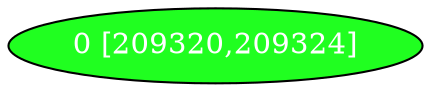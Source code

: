 diGraph libnss3{
	libnss3_0  [style=filled fillcolor="#20FF20" fontcolor="#ffffff" shape=oval label="0 [209320,209324]"]


}
